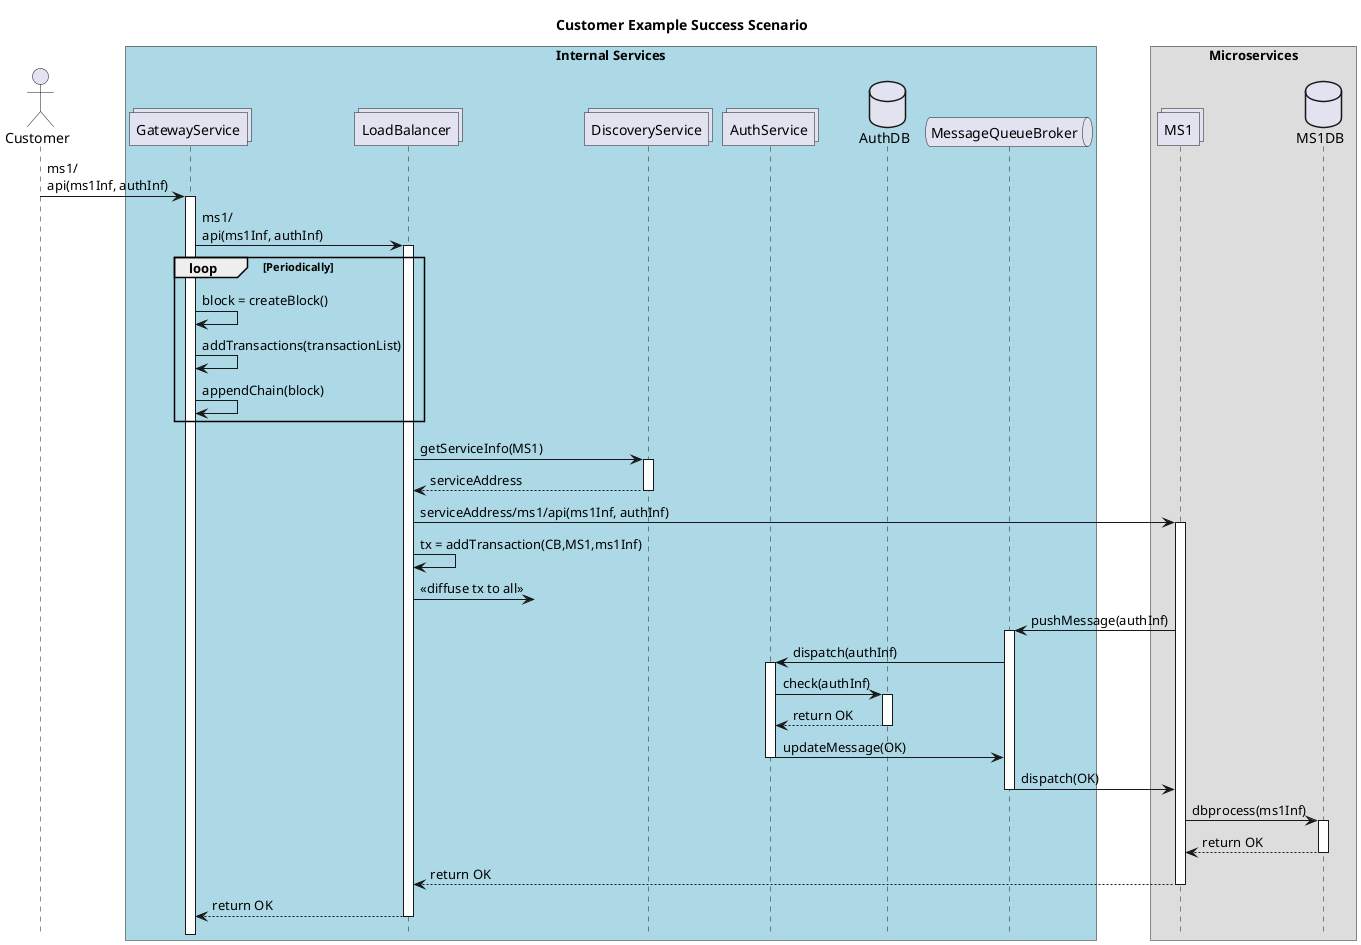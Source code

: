 @startuml CustomerRegistrationScenario
!pragma teoz true

title "Customer Example Success Scenario"

hide footbox
actor Customer


box "Internal Services" #LightBlue
collections GatewayService
collections LoadBalancer
collections DiscoveryService
collections AuthService
database AuthDB
queue MessageQueueBroker
end box

box "Microservices"
collections MS1
database MS1DB
end box

Customer -> GatewayService ++ : ms1/\napi(ms1Inf, authInf)
GatewayService -> LoadBalancer ++ : ms1/\napi(ms1Inf, authInf)
loop Periodically
GatewayService -> GatewayService : block = createBlock()
GatewayService -> GatewayService : addTransactions(transactionList)
GatewayService -> GatewayService : appendChain(block)
end
LoadBalancer -> DiscoveryService ++ : getServiceInfo(MS1)
return serviceAddress 
LoadBalancer -> MS1 ++ : serviceAddress/ms1/api(ms1Inf, authInf)
LoadBalancer -> LoadBalancer: tx = addTransaction(CB,MS1,ms1Inf)
LoadBalancer ->? : << diffuse tx to all >>
MS1 -> MessageQueueBroker ++ : pushMessage(authInf)
MessageQueueBroker -> AuthService ++ : dispatch(authInf)
AuthService -> AuthDB ++ : check(authInf)
return return OK 
AuthService -> MessageQueueBroker -- : updateMessage(OK)
MessageQueueBroker -> MS1 -- : dispatch(OK)
MS1 -> MS1DB ++: dbprocess(ms1Inf)
return return OK 
return return OK 
return return OK 

@enduml